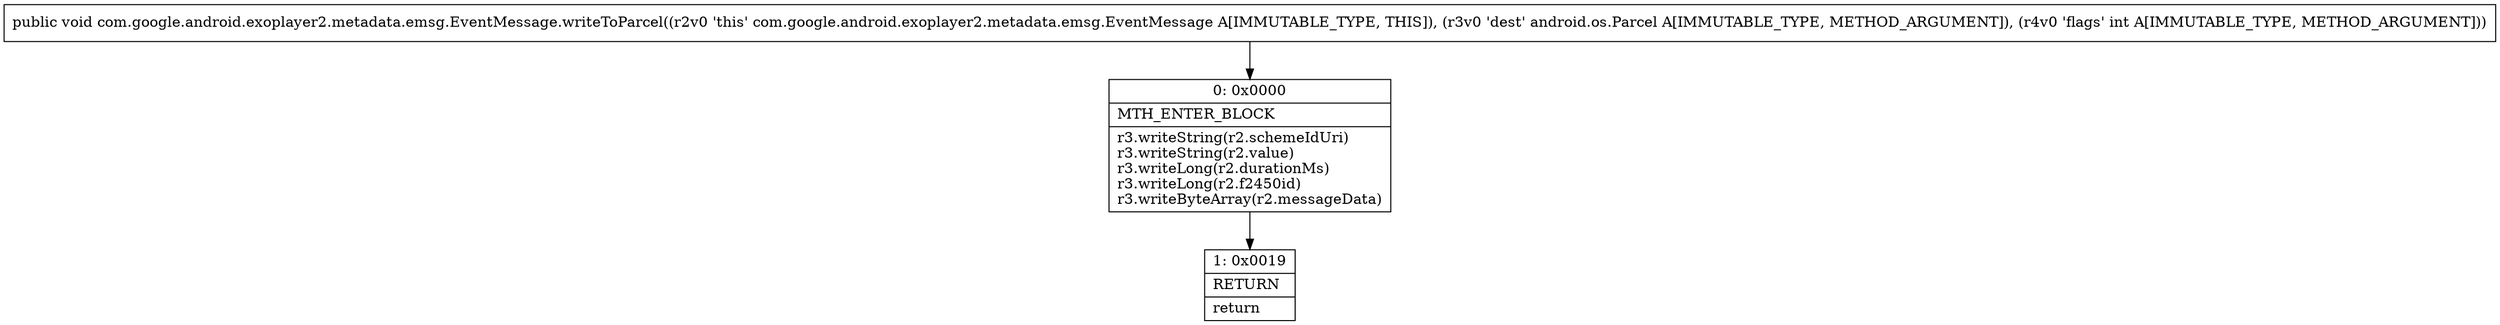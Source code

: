 digraph "CFG forcom.google.android.exoplayer2.metadata.emsg.EventMessage.writeToParcel(Landroid\/os\/Parcel;I)V" {
Node_0 [shape=record,label="{0\:\ 0x0000|MTH_ENTER_BLOCK\l|r3.writeString(r2.schemeIdUri)\lr3.writeString(r2.value)\lr3.writeLong(r2.durationMs)\lr3.writeLong(r2.f2450id)\lr3.writeByteArray(r2.messageData)\l}"];
Node_1 [shape=record,label="{1\:\ 0x0019|RETURN\l|return\l}"];
MethodNode[shape=record,label="{public void com.google.android.exoplayer2.metadata.emsg.EventMessage.writeToParcel((r2v0 'this' com.google.android.exoplayer2.metadata.emsg.EventMessage A[IMMUTABLE_TYPE, THIS]), (r3v0 'dest' android.os.Parcel A[IMMUTABLE_TYPE, METHOD_ARGUMENT]), (r4v0 'flags' int A[IMMUTABLE_TYPE, METHOD_ARGUMENT])) }"];
MethodNode -> Node_0;
Node_0 -> Node_1;
}

